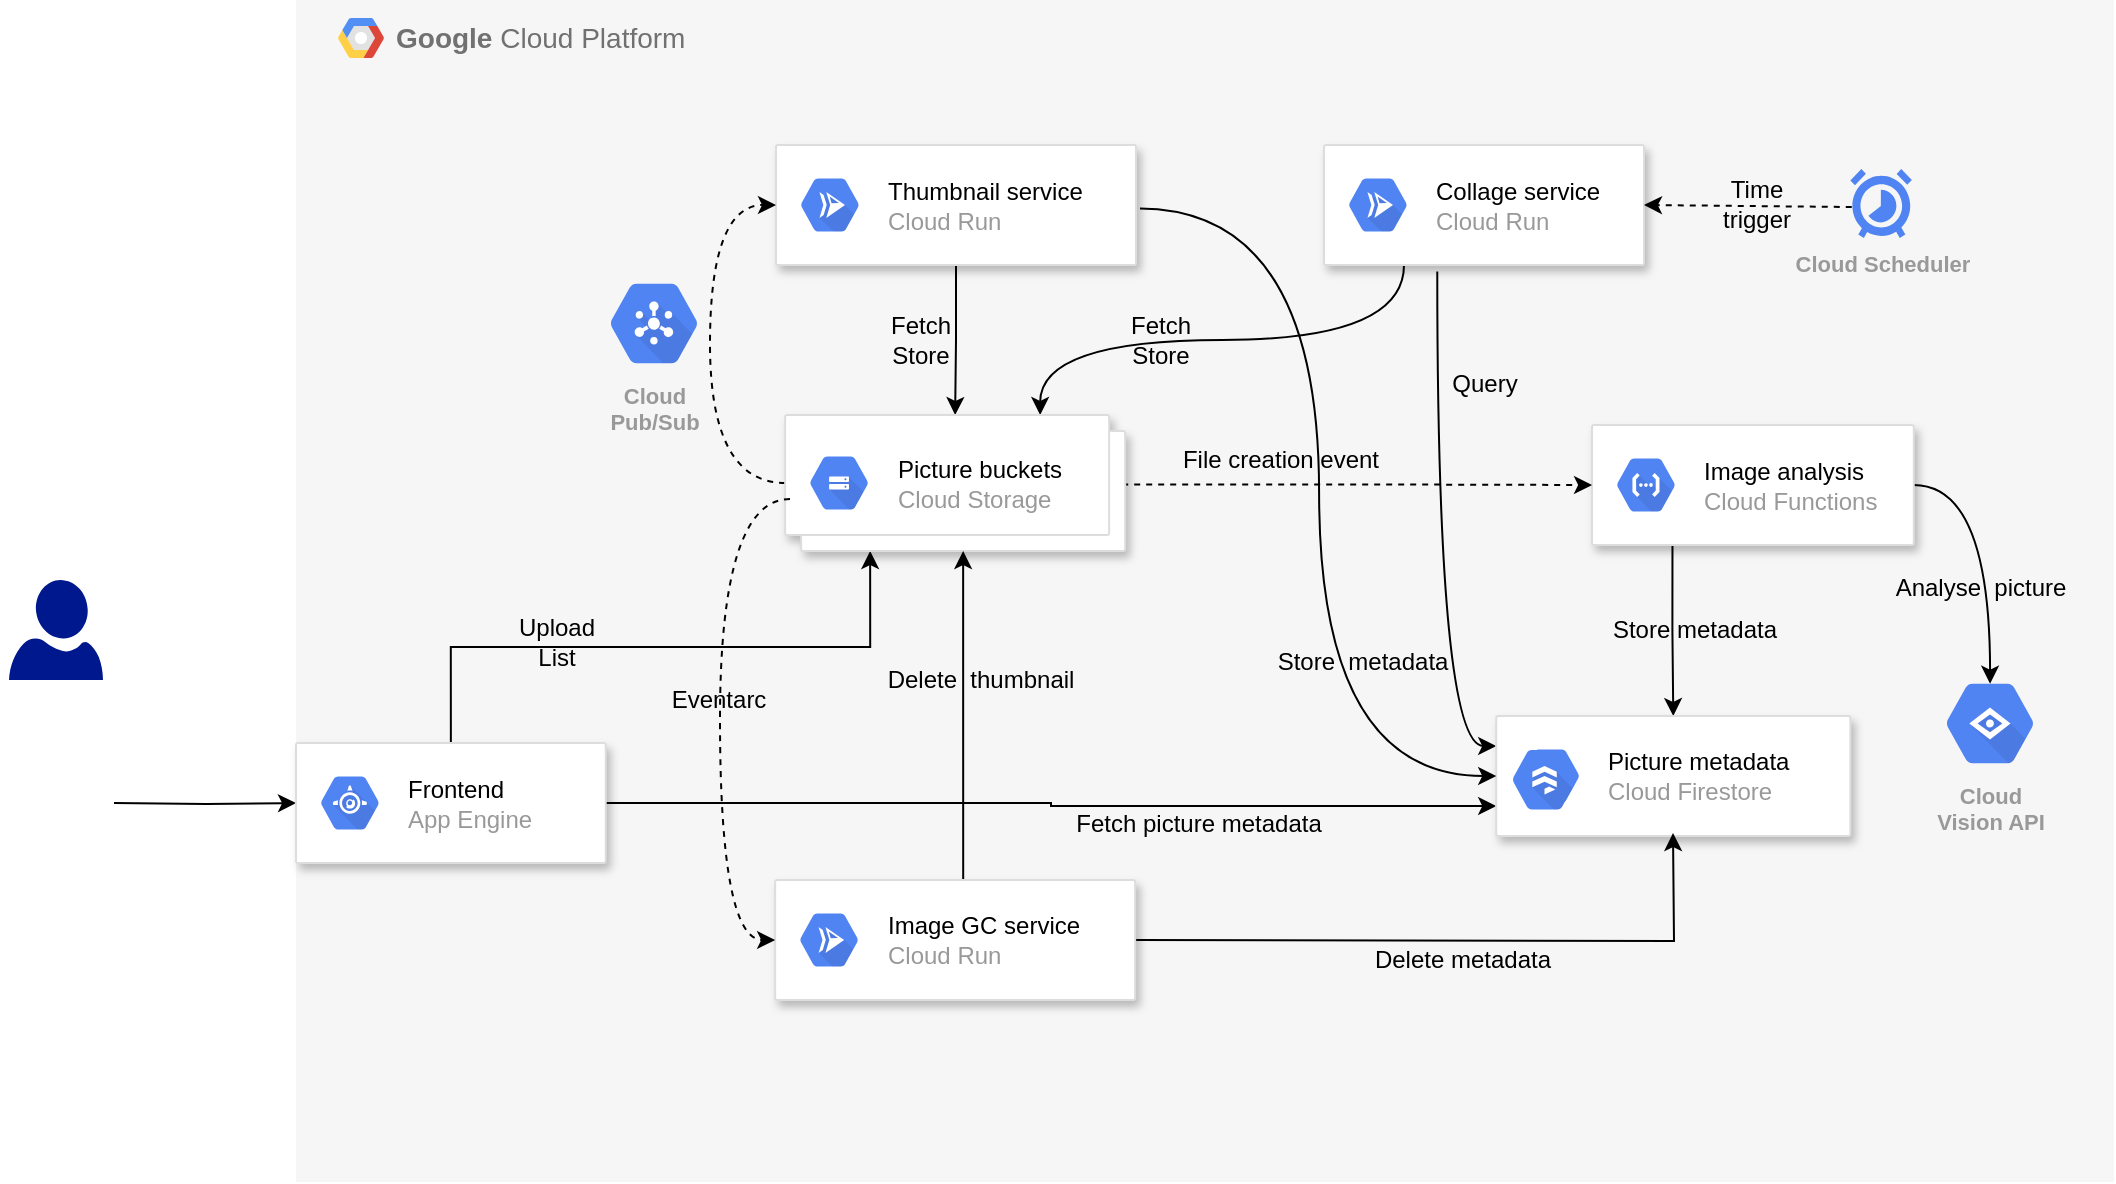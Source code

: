 <mxfile version="14.1.9" type="device" pages="2"><diagram id="f106602c-feb2-e66a-4537-3a34d633f6aa" name="events"><mxGraphModel dx="1236" dy="759" grid="1" gridSize="10" guides="1" tooltips="1" connect="1" arrows="1" fold="1" page="1" pageScale="1" pageWidth="1169" pageHeight="827" background="#ffffff" math="0" shadow="0"><root><mxCell id="0"/><mxCell id="1" parent="0"/><mxCell id="14" value="&lt;b&gt;Google &lt;/b&gt;Cloud Platform" style="fillColor=#F6F6F6;strokeColor=none;shadow=0;gradientColor=none;fontSize=14;align=left;spacing=10;fontColor=#717171;9E9E9E;verticalAlign=top;spacingTop=-4;fontStyle=0;spacingLeft=40;html=1;" parent="1" vertex="1"><mxGeometry x="218" y="120" width="909" height="591" as="geometry"/></mxCell><mxCell id="688" style="edgeStyle=orthogonalEdgeStyle;rounded=0;html=1;labelBackgroundColor=none;startFill=1;startSize=4;endArrow=blockThin;endFill=1;endSize=4;jettySize=auto;orthogonalLoop=1;strokeColor=#4284F3;strokeWidth=2;fontSize=12;fontColor=#000000;align=center;dashed=0;startArrow=blockThin;" parent="1" edge="1"><mxGeometry relative="1" as="geometry"><mxPoint x="425" y="329" as="sourcePoint"/></mxGeometry></mxCell><mxCell id="689" style="edgeStyle=orthogonalEdgeStyle;rounded=0;html=1;labelBackgroundColor=none;startFill=1;startSize=4;endArrow=blockThin;endFill=1;endSize=4;jettySize=auto;orthogonalLoop=1;strokeColor=#4284F3;strokeWidth=2;fontSize=12;fontColor=#000000;align=center;dashed=0;startArrow=blockThin;" parent="1" edge="1"><mxGeometry relative="1" as="geometry"><mxPoint x="425" y="420" as="sourcePoint"/></mxGeometry></mxCell><mxCell id="690" style="edgeStyle=orthogonalEdgeStyle;rounded=0;html=1;labelBackgroundColor=none;startFill=1;startSize=4;endArrow=blockThin;endFill=1;endSize=4;jettySize=auto;orthogonalLoop=1;strokeColor=#9E9E9E;strokeWidth=2;fontSize=12;fontColor=#000000;align=center;dashed=0;startArrow=blockThin;" parent="1" edge="1"><mxGeometry relative="1" as="geometry"><Array as="points"><mxPoint x="715" y="329"/><mxPoint x="715" y="329"/></Array><mxPoint x="739.5" y="329" as="targetPoint"/></mxGeometry></mxCell><mxCell id="687" style="edgeStyle=orthogonalEdgeStyle;rounded=0;html=1;labelBackgroundColor=none;startFill=1;startSize=4;endArrow=blockThin;endFill=1;endSize=4;jettySize=auto;orthogonalLoop=1;strokeColor=#4284F3;strokeWidth=2;fontSize=12;fontColor=#000000;align=center;dashed=0;" parent="1" edge="1"><mxGeometry relative="1" as="geometry"><mxPoint x="425" y="240" as="sourcePoint"/></mxGeometry></mxCell><mxCell id="Dg0SfWmz22ZjpXhg2D-C-709" style="edgeStyle=orthogonalEdgeStyle;rounded=0;orthogonalLoop=1;jettySize=auto;html=1;exitX=1;exitY=0.5;exitDx=0;exitDy=0;entryX=0;entryY=0.5;entryDx=0;entryDy=0;" parent="1" target="arby8tgKo32epF8ZV0J7-690" edge="1"><mxGeometry relative="1" as="geometry"><mxPoint x="127" y="521.5" as="sourcePoint"/></mxGeometry></mxCell><mxCell id="Dg0SfWmz22ZjpXhg2D-C-695" value="" style="shape=image;html=1;verticalAlign=top;verticalLabelPosition=bottom;labelBackgroundColor=#ffffff;imageAspect=0;aspect=fixed;image=https://cdn2.iconfinder.com/data/icons/font-awesome/1792/file-picture-o-128.png" parent="1" vertex="1"><mxGeometry x="70" y="480" width="58" height="58" as="geometry"/></mxCell><mxCell id="Dg0SfWmz22ZjpXhg2D-C-710" value="" style="aspect=fixed;pointerEvents=1;shadow=0;dashed=0;html=1;strokeColor=none;labelPosition=center;verticalLabelPosition=bottom;verticalAlign=top;align=center;fillColor=#00188D;shape=mxgraph.azure.user" parent="1" vertex="1"><mxGeometry x="74.5" y="410" width="47" height="50" as="geometry"/></mxCell><mxCell id="arby8tgKo32epF8ZV0J7-701" style="edgeStyle=orthogonalEdgeStyle;rounded=0;orthogonalLoop=1;jettySize=auto;html=1;startArrow=none;startFill=0;exitX=0.5;exitY=1;exitDx=0;exitDy=0;entryX=0.5;entryY=0;entryDx=0;entryDy=0;" parent="1" source="arby8tgKo32epF8ZV0J7-699" target="E0WcMXyF8rrJxKiN9VMl-693" edge="1"><mxGeometry relative="1" as="geometry"><Array as="points"/></mxGeometry></mxCell><mxCell id="A69gEPXfXc5rH4VS0fBS-738" value="&lt;font style=&quot;font-size: 12px&quot;&gt;Fetch&lt;br&gt;Store&lt;/font&gt;" style="edgeLabel;html=1;align=center;verticalAlign=middle;resizable=0;points=[];labelBackgroundColor=none;" parent="arby8tgKo32epF8ZV0J7-701" vertex="1" connectable="0"><mxGeometry x="-0.138" y="2" relative="1" as="geometry"><mxPoint x="-20" y="4.5" as="offset"/></mxGeometry></mxCell><mxCell id="arby8tgKo32epF8ZV0J7-699" value="" style="strokeColor=#dddddd;shadow=1;strokeWidth=1;rounded=1;absoluteArcSize=1;arcSize=2;labelBackgroundColor=none;" parent="1" vertex="1"><mxGeometry x="458" y="192.5" width="180" height="60" as="geometry"/></mxCell><mxCell id="arby8tgKo32epF8ZV0J7-700" value="&lt;font color=&quot;#000000&quot;&gt;Thumbnail service&lt;/font&gt;&lt;br&gt;Cloud Run" style="dashed=0;connectable=0;html=1;fillColor=#5184F3;strokeColor=none;shape=mxgraph.gcp2.hexIcon;prIcon=cloud_run;part=1;labelPosition=right;verticalLabelPosition=middle;align=left;verticalAlign=middle;spacingLeft=5;fontColor=#999999;fontSize=12;" parent="arby8tgKo32epF8ZV0J7-699" vertex="1"><mxGeometry y="0.5" width="44" height="39" relative="1" as="geometry"><mxPoint x="5" y="-19.5" as="offset"/></mxGeometry></mxCell><mxCell id="arby8tgKo32epF8ZV0J7-705" style="rounded=0;orthogonalLoop=1;jettySize=auto;html=1;exitX=0.25;exitY=1;exitDx=0;exitDy=0;entryX=0.75;entryY=0;entryDx=0;entryDy=0;startArrow=none;startFill=0;edgeStyle=orthogonalEdgeStyle;curved=1;" parent="1" source="arby8tgKo32epF8ZV0J7-703" target="E0WcMXyF8rrJxKiN9VMl-693" edge="1"><mxGeometry relative="1" as="geometry"/></mxCell><mxCell id="A69gEPXfXc5rH4VS0fBS-737" value="&lt;font style=&quot;font-size: 12px&quot;&gt;Fetch&lt;br&gt;Store&lt;/font&gt;" style="edgeLabel;html=1;align=center;verticalAlign=middle;resizable=0;points=[];labelBackgroundColor=none;" parent="arby8tgKo32epF8ZV0J7-705" vertex="1" connectable="0"><mxGeometry x="-0.391" y="-8" relative="1" as="geometry"><mxPoint x="-81.5" y="8" as="offset"/></mxGeometry></mxCell><mxCell id="1ZLBBM_tfc2wKqTK2FR4-696" style="edgeStyle=orthogonalEdgeStyle;rounded=0;orthogonalLoop=1;jettySize=auto;html=1;exitX=0.354;exitY=1.055;exitDx=0;exitDy=0;entryX=0;entryY=0.25;entryDx=0;entryDy=0;curved=1;exitPerimeter=0;" parent="1" source="arby8tgKo32epF8ZV0J7-703" target="1ZLBBM_tfc2wKqTK2FR4-694" edge="1"><mxGeometry relative="1" as="geometry"/></mxCell><mxCell id="A69gEPXfXc5rH4VS0fBS-736" value="&lt;font style=&quot;font-size: 12px&quot;&gt;Query&lt;/font&gt;" style="edgeLabel;html=1;align=center;verticalAlign=middle;resizable=0;points=[];labelBackgroundColor=none;" parent="1ZLBBM_tfc2wKqTK2FR4-696" vertex="1" connectable="0"><mxGeometry x="-0.348" y="1" relative="1" as="geometry"><mxPoint x="22.37" y="-30.8" as="offset"/></mxGeometry></mxCell><mxCell id="arby8tgKo32epF8ZV0J7-703" value="" style="strokeColor=#dddddd;shadow=1;strokeWidth=1;rounded=1;absoluteArcSize=1;arcSize=2;labelBackgroundColor=none;" parent="1" vertex="1"><mxGeometry x="732" y="192.5" width="160" height="60" as="geometry"/></mxCell><mxCell id="arby8tgKo32epF8ZV0J7-704" value="&lt;font color=&quot;#000000&quot;&gt;Collage service&lt;/font&gt;&lt;br&gt;Cloud Run" style="dashed=0;connectable=0;html=1;fillColor=#5184F3;strokeColor=none;shape=mxgraph.gcp2.hexIcon;prIcon=cloud_run;part=1;labelPosition=right;verticalLabelPosition=middle;align=left;verticalAlign=middle;spacingLeft=5;fontColor=#999999;fontSize=12;" parent="arby8tgKo32epF8ZV0J7-703" vertex="1"><mxGeometry y="0.5" width="44" height="39" relative="1" as="geometry"><mxPoint x="5" y="-19.5" as="offset"/></mxGeometry></mxCell><mxCell id="arby8tgKo32epF8ZV0J7-708" style="rounded=0;orthogonalLoop=1;jettySize=auto;html=1;entryX=1;entryY=0.5;entryDx=0;entryDy=0;startArrow=none;startFill=0;dashed=1;exitX=0.023;exitY=0.551;exitDx=0;exitDy=0;exitPerimeter=0;" parent="1" source="1ZLBBM_tfc2wKqTK2FR4-692" target="arby8tgKo32epF8ZV0J7-703" edge="1"><mxGeometry relative="1" as="geometry"><mxPoint x="1008" y="222.5" as="sourcePoint"/></mxGeometry></mxCell><mxCell id="arby8tgKo32epF8ZV0J7-710" value="Time&lt;br&gt;trigger" style="text;html=1;align=center;verticalAlign=middle;resizable=0;points=[];labelBackgroundColor=none;" parent="arby8tgKo32epF8ZV0J7-708" vertex="1" connectable="0"><mxGeometry x="-0.216" y="-1" relative="1" as="geometry"><mxPoint x="-8" as="offset"/></mxGeometry></mxCell><mxCell id="Dg0SfWmz22ZjpXhg2D-C-712" style="edgeStyle=orthogonalEdgeStyle;rounded=0;orthogonalLoop=1;jettySize=auto;html=1;exitX=1;exitY=0.5;exitDx=0;exitDy=0;entryX=0.5;entryY=0.16;entryDx=0;entryDy=0;entryPerimeter=0;curved=1;" parent="1" source="Dg0SfWmz22ZjpXhg2D-C-691" target="1ZLBBM_tfc2wKqTK2FR4-701" edge="1"><mxGeometry relative="1" as="geometry"><mxPoint x="1006.114" y="470.86" as="targetPoint"/></mxGeometry></mxCell><mxCell id="A69gEPXfXc5rH4VS0fBS-734" value="&lt;font style=&quot;font-size: 12px&quot;&gt;Analyse&amp;nbsp; picture&lt;/font&gt;" style="edgeLabel;html=1;align=center;verticalAlign=middle;resizable=0;points=[];labelBackgroundColor=none;" parent="Dg0SfWmz22ZjpXhg2D-C-712" vertex="1" connectable="0"><mxGeometry x="0.056" y="-10" relative="1" as="geometry"><mxPoint x="4.98" y="16.6" as="offset"/></mxGeometry></mxCell><mxCell id="Dg0SfWmz22ZjpXhg2D-C-713" style="edgeStyle=orthogonalEdgeStyle;rounded=0;orthogonalLoop=1;jettySize=auto;html=1;exitX=0.25;exitY=1;exitDx=0;exitDy=0;entryX=0.5;entryY=0;entryDx=0;entryDy=0;" parent="1" source="Dg0SfWmz22ZjpXhg2D-C-691" target="1ZLBBM_tfc2wKqTK2FR4-694" edge="1"><mxGeometry relative="1" as="geometry"><mxPoint x="802.371" y="470.86" as="targetPoint"/></mxGeometry></mxCell><mxCell id="A69gEPXfXc5rH4VS0fBS-735" value="&lt;font style=&quot;font-size: 12px&quot;&gt;Store metadata&lt;/font&gt;" style="edgeLabel;html=1;align=center;verticalAlign=middle;resizable=0;points=[];labelBackgroundColor=none;" parent="Dg0SfWmz22ZjpXhg2D-C-713" vertex="1" connectable="0"><mxGeometry x="-0.371" y="-4" relative="1" as="geometry"><mxPoint x="14.25" y="15.5" as="offset"/></mxGeometry></mxCell><mxCell id="Dg0SfWmz22ZjpXhg2D-C-691" value="" style="strokeColor=#dddddd;shadow=1;strokeWidth=1;rounded=1;absoluteArcSize=1;arcSize=2;" parent="1" vertex="1"><mxGeometry x="866.017" y="332.5" width="160.875" height="60" as="geometry"/></mxCell><mxCell id="Dg0SfWmz22ZjpXhg2D-C-692" value="&lt;font color=&quot;#000000&quot;&gt;Image analysis&lt;/font&gt;&lt;br&gt;Cloud Functions" style="dashed=0;connectable=0;html=1;fillColor=#5184F3;strokeColor=none;shape=mxgraph.gcp2.hexIcon;prIcon=cloud_functions;part=1;labelPosition=right;verticalLabelPosition=middle;align=left;verticalAlign=middle;spacingLeft=5;fontColor=#999999;fontSize=12;" parent="Dg0SfWmz22ZjpXhg2D-C-691" vertex="1"><mxGeometry y="0.5" width="44" height="39" relative="1" as="geometry"><mxPoint x="5" y="-19.5" as="offset"/></mxGeometry></mxCell><mxCell id="Dg0SfWmz22ZjpXhg2D-C-711" style="edgeStyle=orthogonalEdgeStyle;rounded=0;orthogonalLoop=1;jettySize=auto;html=1;entryX=0;entryY=0.5;entryDx=0;entryDy=0;dashed=1;exitX=0.956;exitY=0.511;exitDx=0;exitDy=0;exitPerimeter=0;" parent="1" source="E0WcMXyF8rrJxKiN9VMl-693" target="Dg0SfWmz22ZjpXhg2D-C-691" edge="1"><mxGeometry relative="1" as="geometry"/></mxCell><mxCell id="Dg0SfWmz22ZjpXhg2D-C-717" value="File creation event" style="text;html=1;align=center;verticalAlign=middle;resizable=0;points=[];labelBackgroundColor=none;" parent="Dg0SfWmz22ZjpXhg2D-C-711" vertex="1" connectable="0"><mxGeometry y="3" relative="1" as="geometry"><mxPoint x="-36.09" y="-9.29" as="offset"/></mxGeometry></mxCell><mxCell id="E0WcMXyF8rrJxKiN9VMl-692" style="edgeStyle=orthogonalEdgeStyle;rounded=0;orthogonalLoop=1;jettySize=auto;html=1;entryX=0;entryY=0.5;entryDx=0;entryDy=0;exitX=0;exitY=0.5;exitDx=0;exitDy=0;curved=1;dashed=1;" parent="1" edge="1"><mxGeometry relative="1" as="geometry"><Array as="points"><mxPoint x="425" y="361.5"/><mxPoint x="425" y="222.5"/></Array><mxPoint x="462.57" y="361.5" as="sourcePoint"/><mxPoint x="458" y="222.5" as="targetPoint"/></mxGeometry></mxCell><mxCell id="arby8tgKo32epF8ZV0J7-692" style="edgeStyle=orthogonalEdgeStyle;rounded=0;orthogonalLoop=1;jettySize=auto;html=1;exitX=0.5;exitY=0;exitDx=0;exitDy=0;entryX=0.25;entryY=1;entryDx=0;entryDy=0;" parent="1" source="arby8tgKo32epF8ZV0J7-690" target="E0WcMXyF8rrJxKiN9VMl-693" edge="1"><mxGeometry relative="1" as="geometry"/></mxCell><mxCell id="A69gEPXfXc5rH4VS0fBS-739" value="&lt;font style=&quot;font-size: 12px&quot;&gt;Upload&lt;br&gt;List&lt;/font&gt;" style="edgeLabel;html=1;align=center;verticalAlign=middle;resizable=0;points=[];labelBackgroundColor=none;" parent="arby8tgKo32epF8ZV0J7-692" vertex="1" connectable="0"><mxGeometry x="-0.093" y="3" relative="1" as="geometry"><mxPoint x="-38.4" as="offset"/></mxGeometry></mxCell><mxCell id="arby8tgKo32epF8ZV0J7-695" value="&lt;font style=&quot;font-size: 12px&quot;&gt;Fetch picture metadata&lt;/font&gt;" style="edgeStyle=orthogonalEdgeStyle;rounded=0;orthogonalLoop=1;jettySize=auto;html=1;exitX=1;exitY=0.5;exitDx=0;exitDy=0;entryX=0;entryY=0.75;entryDx=0;entryDy=0;labelBackgroundColor=none;" parent="1" source="arby8tgKo32epF8ZV0J7-690" target="1ZLBBM_tfc2wKqTK2FR4-694" edge="1"><mxGeometry x="0.335" y="-8" relative="1" as="geometry"><mxPoint x="777.244" y="490.75" as="targetPoint"/><mxPoint y="1" as="offset"/></mxGeometry></mxCell><mxCell id="arby8tgKo32epF8ZV0J7-690" value="" style="strokeColor=#dddddd;shadow=1;strokeWidth=1;rounded=1;absoluteArcSize=1;arcSize=2;" parent="1" vertex="1"><mxGeometry x="218" y="491.5" width="154.86" height="60" as="geometry"/></mxCell><mxCell id="arby8tgKo32epF8ZV0J7-691" value="&lt;font color=&quot;#000000&quot;&gt;Frontend&lt;/font&gt;&lt;br&gt;App Engine" style="dashed=0;connectable=0;html=1;fillColor=#5184F3;strokeColor=none;shape=mxgraph.gcp2.hexIcon;prIcon=app_engine;part=1;labelPosition=right;verticalLabelPosition=middle;align=left;verticalAlign=middle;spacingLeft=5;fontColor=#999999;fontSize=12;" parent="arby8tgKo32epF8ZV0J7-690" vertex="1"><mxGeometry y="0.5" width="44" height="39" relative="1" as="geometry"><mxPoint x="5" y="-19.5" as="offset"/></mxGeometry></mxCell><mxCell id="1ZLBBM_tfc2wKqTK2FR4-692" value="Cloud Scheduler" style="html=1;fillColor=#5184F3;strokeColor=none;verticalAlign=top;labelPosition=center;verticalLabelPosition=bottom;align=center;fontSize=11;fontStyle=1;fontColor=#999999;shape=mxgraph.gcp2.cloud_scheduler" parent="1" vertex="1"><mxGeometry x="995.175" y="204.5" width="30.75" height="34.5" as="geometry"/></mxCell><mxCell id="1ZLBBM_tfc2wKqTK2FR4-694" value="" style="strokeColor=#dddddd;shadow=1;strokeWidth=1;rounded=1;absoluteArcSize=1;arcSize=2;" parent="1" vertex="1"><mxGeometry x="818.11" y="478" width="177.07" height="60" as="geometry"/></mxCell><mxCell id="1ZLBBM_tfc2wKqTK2FR4-695" value="&lt;font color=&quot;#000000&quot;&gt;Picture metadata&lt;/font&gt;&lt;br&gt;Cloud&amp;nbsp;Firestore" style="dashed=0;connectable=0;html=1;fillColor=#5184F3;strokeColor=none;shape=mxgraph.gcp2.hexIcon;prIcon=cloud_datastore;part=1;labelPosition=right;verticalLabelPosition=middle;align=left;verticalAlign=middle;spacingLeft=5;fontColor=#999999;fontSize=12;" parent="1ZLBBM_tfc2wKqTK2FR4-694" vertex="1"><mxGeometry y="0.5" width="44" height="39" relative="1" as="geometry"><mxPoint x="5" y="-19.5" as="offset"/></mxGeometry></mxCell><mxCell id="1ZLBBM_tfc2wKqTK2FR4-693" value="" style="html=1;fillColor=#5184F3;strokeColor=none;verticalAlign=top;labelPosition=center;verticalLabelPosition=bottom;align=center;spacingTop=-6;fontSize=11;fontStyle=1;fontColor=#999999;shape=mxgraph.gcp2.hexIcon;prIcon=cloud_firestore" parent="1ZLBBM_tfc2wKqTK2FR4-694" vertex="1"><mxGeometry y="10" width="48.457" height="43.75" as="geometry"/></mxCell><mxCell id="1ZLBBM_tfc2wKqTK2FR4-701" value="Cloud&#10;Vision API" style="html=1;fillColor=#5184F3;strokeColor=none;verticalAlign=top;labelPosition=center;verticalLabelPosition=bottom;align=center;spacingTop=-6;fontSize=11;fontStyle=1;fontColor=#999999;shape=mxgraph.gcp2.hexIcon;prIcon=cloud_vision_api;labelBackgroundColor=none;" parent="1" vertex="1"><mxGeometry x="1031.995" y="452.5" width="66.101" height="58.5" as="geometry"/></mxCell><mxCell id="E0WcMXyF8rrJxKiN9VMl-690" value="Cloud&#10;Pub/Sub" style="html=1;fillColor=#5184F3;strokeColor=none;verticalAlign=top;labelPosition=center;verticalLabelPosition=bottom;align=center;spacingTop=-6;fontSize=11;fontStyle=1;fontColor=#999999;shape=mxgraph.gcp2.hexIcon;prIcon=cloud_pubsub;dashed=1;" parent="1" vertex="1"><mxGeometry x="363.996" y="252.5" width="66.101" height="58.5" as="geometry"/></mxCell><mxCell id="E0WcMXyF8rrJxKiN9VMl-693" value="" style="shape=mxgraph.gcp2.doubleRect;strokeColor=#dddddd;shadow=1;strokeWidth=1;" parent="1" vertex="1"><mxGeometry x="462.57" y="327.5" width="170" height="68" as="geometry"/></mxCell><mxCell id="E0WcMXyF8rrJxKiN9VMl-694" value="&lt;font color=&quot;#000000&quot;&gt;Picture buckets&lt;/font&gt;&lt;br&gt;Cloud Storage" style="dashed=0;connectable=0;html=1;fillColor=#5184F3;strokeColor=none;shape=mxgraph.gcp2.hexIcon;prIcon=cloud_storage;part=1;labelPosition=right;verticalLabelPosition=middle;align=left;verticalAlign=middle;spacingLeft=5;fontColor=#999999;fontSize=12;" parent="E0WcMXyF8rrJxKiN9VMl-693" vertex="1"><mxGeometry y="0.5" width="44" height="39" relative="1" as="geometry"><mxPoint x="5" y="-19.5" as="offset"/></mxGeometry></mxCell><mxCell id="E0WcMXyF8rrJxKiN9VMl-697" value="" style="shape=mxgraph.gcp2.google_cloud_platform;fillColor=#F6F6F6;strokeColor=none;shadow=0;gradientColor=none;" parent="1" vertex="1"><mxGeometry x="239" y="129" width="23" height="20" as="geometry"><mxPoint x="20" y="10" as="offset"/></mxGeometry></mxCell><mxCell id="A69gEPXfXc5rH4VS0fBS-719" value="&lt;font style=&quot;font-size: 12px&quot;&gt;Delete metadata&lt;/font&gt;" style="edgeStyle=orthogonalEdgeStyle;rounded=0;orthogonalLoop=1;jettySize=auto;html=1;exitX=1;exitY=0.5;exitDx=0;exitDy=0;labelBackgroundColor=none;" parent="1" edge="1"><mxGeometry x="0.007" y="-10" relative="1" as="geometry"><mxPoint x="637.57" y="590" as="sourcePoint"/><mxPoint x="906.5" y="536.5" as="targetPoint"/><mxPoint as="offset"/></mxGeometry></mxCell><mxCell id="A69gEPXfXc5rH4VS0fBS-732" value="&lt;font style=&quot;font-size: 12px&quot;&gt;Delete&amp;nbsp; thumbnail&lt;/font&gt;" style="edgeStyle=orthogonalEdgeStyle;rounded=0;orthogonalLoop=1;jettySize=auto;html=1;exitX=0.25;exitY=0;exitDx=0;exitDy=0;entryX=0.5;entryY=1;entryDx=0;entryDy=0;labelBackgroundColor=none;" parent="1" edge="1"><mxGeometry x="0.384" y="-8" relative="1" as="geometry"><mxPoint x="506.57" y="560" as="sourcePoint"/><mxPoint x="551.57" y="395.5" as="targetPoint"/><Array as="points"><mxPoint x="552" y="560"/></Array><mxPoint as="offset"/></mxGeometry></mxCell><mxCell id="A69gEPXfXc5rH4VS0fBS-690" value="" style="strokeColor=#dddddd;shadow=1;strokeWidth=1;rounded=1;absoluteArcSize=1;arcSize=2;labelBackgroundColor=none;" parent="1" vertex="1"><mxGeometry x="457.57" y="560" width="180" height="60" as="geometry"/></mxCell><mxCell id="A69gEPXfXc5rH4VS0fBS-691" value="&lt;font color=&quot;#000000&quot;&gt;Image GC service&lt;/font&gt;&lt;br&gt;Cloud Run" style="dashed=0;connectable=0;html=1;fillColor=#5184F3;strokeColor=none;shape=mxgraph.gcp2.hexIcon;prIcon=cloud_run;part=1;labelPosition=right;verticalLabelPosition=middle;align=left;verticalAlign=middle;spacingLeft=5;fontColor=#999999;fontSize=12;" parent="A69gEPXfXc5rH4VS0fBS-690" vertex="1"><mxGeometry y="0.5" width="44" height="39" relative="1" as="geometry"><mxPoint x="5" y="-19.5" as="offset"/></mxGeometry></mxCell><mxCell id="A69gEPXfXc5rH4VS0fBS-740" style="edgeStyle=orthogonalEdgeStyle;rounded=0;orthogonalLoop=1;jettySize=auto;html=1;entryX=0;entryY=0.5;entryDx=0;entryDy=0;curved=1;dashed=1;exitX=0;exitY=0.5;exitDx=0;exitDy=0;" parent="1" target="A69gEPXfXc5rH4VS0fBS-690" edge="1"><mxGeometry relative="1" as="geometry"><Array as="points"><mxPoint x="430" y="370"/><mxPoint x="430" y="590"/></Array><mxPoint x="465" y="369.5" as="sourcePoint"/><mxPoint x="450" y="580" as="targetPoint"/></mxGeometry></mxCell><mxCell id="A69gEPXfXc5rH4VS0fBS-743" value="&lt;font style=&quot;font-size: 12px&quot;&gt;Eventarc&lt;/font&gt;" style="edgeLabel;html=1;align=center;verticalAlign=middle;resizable=0;points=[];labelBackgroundColor=none;" parent="A69gEPXfXc5rH4VS0fBS-740" vertex="1" connectable="0"><mxGeometry x="-0.043" y="-1" relative="1" as="geometry"><mxPoint as="offset"/></mxGeometry></mxCell><mxCell id="A69gEPXfXc5rH4VS0fBS-744" style="edgeStyle=orthogonalEdgeStyle;rounded=0;orthogonalLoop=1;jettySize=auto;html=1;exitX=0.354;exitY=1.055;exitDx=0;exitDy=0;entryX=0;entryY=0.5;entryDx=0;entryDy=0;curved=1;exitPerimeter=0;" parent="1" target="1ZLBBM_tfc2wKqTK2FR4-694" edge="1"><mxGeometry relative="1" as="geometry"><mxPoint x="640.0" y="224.3" as="sourcePoint"/><mxPoint x="668.29" y="460" as="targetPoint"/></mxGeometry></mxCell><mxCell id="A69gEPXfXc5rH4VS0fBS-745" value="&lt;font style=&quot;font-size: 12px&quot;&gt;Store&amp;nbsp; metadata&lt;br&gt;&lt;/font&gt;" style="edgeLabel;html=1;align=center;verticalAlign=middle;resizable=0;points=[];labelBackgroundColor=none;" parent="A69gEPXfXc5rH4VS0fBS-744" vertex="1" connectable="0"><mxGeometry x="-0.348" y="1" relative="1" as="geometry"><mxPoint x="20" y="164.7" as="offset"/></mxGeometry></mxCell></root></mxGraphModel></diagram><diagram name="workflows" id="UWhO599sdmwKsdT6tfro"><mxGraphModel dx="1172" dy="824" grid="1" gridSize="10" guides="1" tooltips="1" connect="1" arrows="1" fold="1" page="1" pageScale="1" pageWidth="1169" pageHeight="827" background="#ffffff" math="0" shadow="0"><root><mxCell id="tMWNW8w86x6aNaAS5eqx-0"/><mxCell id="tMWNW8w86x6aNaAS5eqx-1" parent="tMWNW8w86x6aNaAS5eqx-0"/><mxCell id="tMWNW8w86x6aNaAS5eqx-2" value="&lt;b&gt;Google &lt;/b&gt;Cloud Platform" style="fillColor=#F6F6F6;strokeColor=none;shadow=0;gradientColor=none;fontSize=14;align=left;spacing=10;fontColor=#717171;9E9E9E;verticalAlign=top;spacingTop=-4;fontStyle=0;spacingLeft=40;html=1;" vertex="1" parent="tMWNW8w86x6aNaAS5eqx-1"><mxGeometry x="122.43" y="79.5" width="1047.57" height="510" as="geometry"/></mxCell><mxCell id="tMWNW8w86x6aNaAS5eqx-3" value="" style="shape=mxgraph.gcp2.google_cloud_platform;fillColor=#F6F6F6;strokeColor=none;shadow=0;gradientColor=none;" vertex="1" parent="tMWNW8w86x6aNaAS5eqx-2"><mxGeometry width="23" height="20" relative="1" as="geometry"><mxPoint x="20" y="10" as="offset"/></mxGeometry></mxCell><mxCell id="tMWNW8w86x6aNaAS5eqx-4" style="edgeStyle=orthogonalEdgeStyle;rounded=0;html=1;labelBackgroundColor=none;startFill=1;startSize=4;endArrow=blockThin;endFill=1;endSize=4;jettySize=auto;orthogonalLoop=1;strokeColor=#4284F3;strokeWidth=2;fontSize=12;fontColor=#000000;align=center;dashed=0;startArrow=blockThin;" edge="1" parent="tMWNW8w86x6aNaAS5eqx-1"><mxGeometry relative="1" as="geometry"><mxPoint x="425" y="329" as="sourcePoint"/></mxGeometry></mxCell><mxCell id="tMWNW8w86x6aNaAS5eqx-5" style="edgeStyle=orthogonalEdgeStyle;rounded=0;html=1;labelBackgroundColor=none;startFill=1;startSize=4;endArrow=blockThin;endFill=1;endSize=4;jettySize=auto;orthogonalLoop=1;strokeColor=#4284F3;strokeWidth=2;fontSize=12;fontColor=#000000;align=center;dashed=0;startArrow=blockThin;" edge="1" parent="tMWNW8w86x6aNaAS5eqx-1"><mxGeometry relative="1" as="geometry"><mxPoint x="425" y="420" as="sourcePoint"/></mxGeometry></mxCell><mxCell id="tMWNW8w86x6aNaAS5eqx-6" style="edgeStyle=orthogonalEdgeStyle;rounded=0;html=1;labelBackgroundColor=none;startFill=1;startSize=4;endArrow=blockThin;endFill=1;endSize=4;jettySize=auto;orthogonalLoop=1;strokeColor=#9E9E9E;strokeWidth=2;fontSize=12;fontColor=#000000;align=center;dashed=0;startArrow=blockThin;" edge="1" parent="tMWNW8w86x6aNaAS5eqx-1"><mxGeometry relative="1" as="geometry"><Array as="points"><mxPoint x="715" y="329"/><mxPoint x="715" y="329"/></Array><mxPoint x="739.5" y="329" as="targetPoint"/></mxGeometry></mxCell><mxCell id="tMWNW8w86x6aNaAS5eqx-7" style="edgeStyle=orthogonalEdgeStyle;rounded=0;html=1;labelBackgroundColor=none;startFill=1;startSize=4;endArrow=blockThin;endFill=1;endSize=4;jettySize=auto;orthogonalLoop=1;strokeColor=#4284F3;strokeWidth=2;fontSize=12;fontColor=#000000;align=center;dashed=0;" edge="1" parent="tMWNW8w86x6aNaAS5eqx-1"><mxGeometry relative="1" as="geometry"><mxPoint x="425" y="240" as="sourcePoint"/></mxGeometry></mxCell><mxCell id="tMWNW8w86x6aNaAS5eqx-8" value="" style="edgeStyle=orthogonalEdgeStyle;rounded=0;orthogonalLoop=1;jettySize=auto;html=1;" edge="1" parent="tMWNW8w86x6aNaAS5eqx-1" source="tMWNW8w86x6aNaAS5eqx-9" target="tMWNW8w86x6aNaAS5eqx-27"><mxGeometry relative="1" as="geometry"/></mxCell><mxCell id="tMWNW8w86x6aNaAS5eqx-9" value="" style="shape=image;html=1;verticalAlign=top;verticalLabelPosition=bottom;labelBackgroundColor=#ffffff;imageAspect=0;aspect=fixed;image=https://cdn2.iconfinder.com/data/icons/font-awesome/1792/file-picture-o-128.png" vertex="1" parent="tMWNW8w86x6aNaAS5eqx-1"><mxGeometry x="30" y="180" width="58" height="58" as="geometry"/></mxCell><mxCell id="tMWNW8w86x6aNaAS5eqx-10" value="" style="aspect=fixed;pointerEvents=1;shadow=0;dashed=0;html=1;strokeColor=none;labelPosition=center;verticalLabelPosition=bottom;verticalAlign=top;align=center;fillColor=#00188D;shape=mxgraph.azure.user" vertex="1" parent="tMWNW8w86x6aNaAS5eqx-1"><mxGeometry x="35.5" y="120" width="47" height="50" as="geometry"/></mxCell><mxCell id="tMWNW8w86x6aNaAS5eqx-11" style="edgeStyle=orthogonalEdgeStyle;rounded=0;orthogonalLoop=1;jettySize=auto;html=1;exitX=0.5;exitY=0;exitDx=0;exitDy=0;entryX=0.5;entryY=1;entryDx=0;entryDy=0;" edge="1" parent="tMWNW8w86x6aNaAS5eqx-1" source="tMWNW8w86x6aNaAS5eqx-15" target="tMWNW8w86x6aNaAS5eqx-67"><mxGeometry relative="1" as="geometry"><mxPoint x="960" y="230" as="targetPoint"/><Array as="points"><mxPoint x="940" y="340"/><mxPoint x="940" y="280"/><mxPoint x="955" y="280"/></Array></mxGeometry></mxCell><mxCell id="tMWNW8w86x6aNaAS5eqx-12" value="Store metadata" style="edgeLabel;html=1;align=center;verticalAlign=middle;resizable=0;points=[];" vertex="1" connectable="0" parent="tMWNW8w86x6aNaAS5eqx-11"><mxGeometry x="-0.52" y="1" relative="1" as="geometry"><mxPoint as="offset"/></mxGeometry></mxCell><mxCell id="tMWNW8w86x6aNaAS5eqx-13" style="edgeStyle=orthogonalEdgeStyle;rounded=0;orthogonalLoop=1;jettySize=auto;html=1;exitX=0;exitY=0.5;exitDx=0;exitDy=0;entryX=1;entryY=0.5;entryDx=0;entryDy=0;" edge="1" parent="tMWNW8w86x6aNaAS5eqx-1" source="tMWNW8w86x6aNaAS5eqx-15" target="tMWNW8w86x6aNaAS5eqx-29"><mxGeometry relative="1" as="geometry"><Array as="points"><mxPoint x="750" y="370"/><mxPoint x="750" y="190"/></Array></mxGeometry></mxCell><mxCell id="tMWNW8w86x6aNaAS5eqx-14" value="Fetch&lt;br&gt;Store" style="edgeLabel;html=1;align=center;verticalAlign=middle;resizable=0;points=[];" vertex="1" connectable="0" parent="tMWNW8w86x6aNaAS5eqx-13"><mxGeometry x="-0.817" y="-1" relative="1" as="geometry"><mxPoint as="offset"/></mxGeometry></mxCell><mxCell id="tMWNW8w86x6aNaAS5eqx-15" value="" style="strokeColor=#dddddd;shadow=1;strokeWidth=1;rounded=1;absoluteArcSize=1;arcSize=2;labelBackgroundColor=none;" vertex="1" parent="tMWNW8w86x6aNaAS5eqx-1"><mxGeometry x="880" y="340" width="140" height="60" as="geometry"/></mxCell><mxCell id="tMWNW8w86x6aNaAS5eqx-16" value="&lt;font color=&quot;#000000&quot;&gt;Thumbnail&lt;/font&gt;&lt;br&gt;Cloud Run" style="dashed=0;connectable=0;html=1;fillColor=#5184F3;strokeColor=none;shape=mxgraph.gcp2.hexIcon;prIcon=cloud_run;part=1;labelPosition=right;verticalLabelPosition=middle;align=left;verticalAlign=middle;spacingLeft=5;fontColor=#999999;fontSize=12;" vertex="1" parent="tMWNW8w86x6aNaAS5eqx-15"><mxGeometry y="0.5" width="44" height="39" relative="1" as="geometry"><mxPoint x="5" y="-19.5" as="offset"/></mxGeometry></mxCell><mxCell id="tMWNW8w86x6aNaAS5eqx-17" style="edgeStyle=orthogonalEdgeStyle;rounded=0;orthogonalLoop=1;jettySize=auto;html=1;entryX=0.75;entryY=1;entryDx=0;entryDy=0;" edge="1" parent="tMWNW8w86x6aNaAS5eqx-1" source="tMWNW8w86x6aNaAS5eqx-21" target="tMWNW8w86x6aNaAS5eqx-67"><mxGeometry relative="1" as="geometry"><mxPoint x="1095" y="140" as="targetPoint"/></mxGeometry></mxCell><mxCell id="tMWNW8w86x6aNaAS5eqx-18" value="Query metadata" style="edgeLabel;html=1;align=center;verticalAlign=middle;resizable=0;points=[];" vertex="1" connectable="0" parent="tMWNW8w86x6aNaAS5eqx-17"><mxGeometry x="0.202" relative="1" as="geometry"><mxPoint x="74" y="30" as="offset"/></mxGeometry></mxCell><mxCell id="tMWNW8w86x6aNaAS5eqx-19" style="rounded=0;orthogonalLoop=1;jettySize=auto;html=1;exitX=0.5;exitY=0;exitDx=0;exitDy=0;entryX=1;entryY=0.75;entryDx=0;entryDy=0;edgeStyle=entityRelationEdgeStyle;" edge="1" parent="tMWNW8w86x6aNaAS5eqx-1" source="tMWNW8w86x6aNaAS5eqx-21" target="tMWNW8w86x6aNaAS5eqx-29"><mxGeometry relative="1" as="geometry"/></mxCell><mxCell id="tMWNW8w86x6aNaAS5eqx-20" value="Fetch&lt;br&gt;Store" style="edgeLabel;html=1;align=center;verticalAlign=middle;resizable=0;points=[];" vertex="1" connectable="0" parent="tMWNW8w86x6aNaAS5eqx-19"><mxGeometry x="-0.636" relative="1" as="geometry"><mxPoint x="10.97" y="-2.16" as="offset"/></mxGeometry></mxCell><mxCell id="tMWNW8w86x6aNaAS5eqx-21" value="" style="strokeColor=#dddddd;shadow=1;strokeWidth=1;rounded=1;absoluteArcSize=1;arcSize=2;labelBackgroundColor=none;" vertex="1" parent="tMWNW8w86x6aNaAS5eqx-1"><mxGeometry x="1025" y="340" width="140" height="60" as="geometry"/></mxCell><mxCell id="tMWNW8w86x6aNaAS5eqx-22" value="&lt;font color=&quot;#000000&quot;&gt;Collage&lt;/font&gt;&lt;br&gt;Cloud Run" style="dashed=0;connectable=0;html=1;fillColor=#5184F3;strokeColor=none;shape=mxgraph.gcp2.hexIcon;prIcon=cloud_run;part=1;labelPosition=right;verticalLabelPosition=middle;align=left;verticalAlign=middle;spacingLeft=5;fontColor=#999999;fontSize=12;" vertex="1" parent="tMWNW8w86x6aNaAS5eqx-21"><mxGeometry y="0.5" width="44" height="39" relative="1" as="geometry"><mxPoint x="5" y="-19.5" as="offset"/></mxGeometry></mxCell><mxCell id="tMWNW8w86x6aNaAS5eqx-23" style="rounded=0;orthogonalLoop=1;jettySize=auto;html=1;dashed=1;exitX=0;exitY=0.75;exitDx=0;exitDy=0;entryX=0.5;entryY=0;entryDx=0;entryDy=0;edgeStyle=orthogonalEdgeStyle;" edge="1" parent="tMWNW8w86x6aNaAS5eqx-1" source="tMWNW8w86x6aNaAS5eqx-29" target="tMWNW8w86x6aNaAS5eqx-37"><mxGeometry relative="1" as="geometry"><mxPoint x="201" y="350" as="targetPoint"/><Array as="points"><mxPoint x="470" y="207"/><mxPoint x="470" y="240"/><mxPoint x="197" y="240"/></Array></mxGeometry></mxCell><mxCell id="tMWNW8w86x6aNaAS5eqx-24" value="&lt;font style=&quot;font-size: 11px&quot;&gt;File creation/deletion&lt;/font&gt;" style="text;html=1;align=center;verticalAlign=middle;resizable=0;points=[];labelBackgroundColor=none;" vertex="1" connectable="0" parent="tMWNW8w86x6aNaAS5eqx-23"><mxGeometry y="3" relative="1" as="geometry"><mxPoint x="36.95" y="-13" as="offset"/></mxGeometry></mxCell><mxCell id="tMWNW8w86x6aNaAS5eqx-25" value="Upload/List" style="rounded=0;orthogonalLoop=1;jettySize=auto;html=1;exitX=1;exitY=0.5;exitDx=0;exitDy=0;entryX=0;entryY=0.5;entryDx=0;entryDy=0;" edge="1" parent="tMWNW8w86x6aNaAS5eqx-1" source="tMWNW8w86x6aNaAS5eqx-27" target="tMWNW8w86x6aNaAS5eqx-29"><mxGeometry x="-0.175" y="1" relative="1" as="geometry"><mxPoint x="197" y="260" as="targetPoint"/><mxPoint as="offset"/></mxGeometry></mxCell><mxCell id="tMWNW8w86x6aNaAS5eqx-26" value="Fetch picture metadata" style="edgeStyle=orthogonalEdgeStyle;rounded=0;orthogonalLoop=1;jettySize=auto;html=1;exitX=0.5;exitY=0;exitDx=0;exitDy=0;entryX=0.5;entryY=0;entryDx=0;entryDy=0;" edge="1" parent="tMWNW8w86x6aNaAS5eqx-1" source="tMWNW8w86x6aNaAS5eqx-27" target="tMWNW8w86x6aNaAS5eqx-67"><mxGeometry x="-0.242" relative="1" as="geometry"><mxPoint as="offset"/><mxPoint x="950" y="130" as="targetPoint"/><Array as="points"><mxPoint x="197" y="140"/><mxPoint x="955" y="140"/></Array></mxGeometry></mxCell><mxCell id="tMWNW8w86x6aNaAS5eqx-27" value="" style="strokeColor=#dddddd;shadow=1;strokeWidth=1;rounded=1;absoluteArcSize=1;arcSize=2;" vertex="1" parent="tMWNW8w86x6aNaAS5eqx-1"><mxGeometry x="122.43" y="160" width="150" height="60" as="geometry"/></mxCell><mxCell id="tMWNW8w86x6aNaAS5eqx-28" value="&lt;font color=&quot;#000000&quot;&gt;Frontend&lt;/font&gt;&lt;br&gt;App Engine" style="dashed=0;connectable=0;html=1;fillColor=#5184F3;strokeColor=none;shape=mxgraph.gcp2.hexIcon;prIcon=app_engine;part=1;labelPosition=right;verticalLabelPosition=middle;align=left;verticalAlign=middle;spacingLeft=5;fontColor=#999999;fontSize=12;" vertex="1" parent="tMWNW8w86x6aNaAS5eqx-27"><mxGeometry y="0.5" width="44" height="39" relative="1" as="geometry"><mxPoint x="5" y="-19.5" as="offset"/></mxGeometry></mxCell><mxCell id="tMWNW8w86x6aNaAS5eqx-29" value="" style="shape=mxgraph.gcp2.doubleRect;strokeColor=#dddddd;shadow=1;strokeWidth=1;" vertex="1" parent="tMWNW8w86x6aNaAS5eqx-1"><mxGeometry x="495.05" y="156" width="160" height="68" as="geometry"/></mxCell><mxCell id="tMWNW8w86x6aNaAS5eqx-30" value="&lt;font color=&quot;#000000&quot;&gt;Picture buckets&lt;/font&gt;&lt;br&gt;Cloud Storage" style="dashed=0;connectable=0;html=1;fillColor=#5184F3;strokeColor=none;shape=mxgraph.gcp2.hexIcon;prIcon=cloud_storage;part=1;labelPosition=right;verticalLabelPosition=middle;align=left;verticalAlign=middle;spacingLeft=5;fontColor=#999999;fontSize=12;" vertex="1" parent="tMWNW8w86x6aNaAS5eqx-29"><mxGeometry y="0.5" width="44" height="39" relative="1" as="geometry"><mxPoint x="5" y="-19.5" as="offset"/></mxGeometry></mxCell><mxCell id="tMWNW8w86x6aNaAS5eqx-31" value="&lt;font style=&quot;font-size: 11px&quot;&gt;Delete &lt;br&gt;metadata&lt;/font&gt;" style="rounded=0;orthogonalLoop=1;jettySize=auto;html=1;exitX=1;exitY=0.5;exitDx=0;exitDy=0;edgeStyle=orthogonalEdgeStyle;entryX=0;entryY=0.75;entryDx=0;entryDy=0;" edge="1" parent="tMWNW8w86x6aNaAS5eqx-1" target="tMWNW8w86x6aNaAS5eqx-67" source="2a4vgkCVHeDAVaNQxrtz-4"><mxGeometry x="-0.611" relative="1" as="geometry"><mxPoint x="646.05" y="300" as="sourcePoint"/><mxPoint x="731" y="300" as="targetPoint"/><mxPoint as="offset"/><Array as="points"><mxPoint x="780" y="301"/><mxPoint x="780" y="205"/></Array></mxGeometry></mxCell><mxCell id="tMWNW8w86x6aNaAS5eqx-32" style="edgeStyle=orthogonalEdgeStyle;rounded=0;orthogonalLoop=1;jettySize=auto;html=1;exitX=0.5;exitY=0;exitDx=0;exitDy=0;entryX=0.5;entryY=1;entryDx=0;entryDy=0;" edge="1" parent="tMWNW8w86x6aNaAS5eqx-1" source="2a4vgkCVHeDAVaNQxrtz-0" target="tMWNW8w86x6aNaAS5eqx-29"><mxGeometry relative="1" as="geometry"><mxPoint x="575.05" y="270" as="sourcePoint"/></mxGeometry></mxCell><mxCell id="tMWNW8w86x6aNaAS5eqx-33" value="Delete thumbnail" style="edgeLabel;html=1;align=center;verticalAlign=middle;resizable=0;points=[];" vertex="1" connectable="0" parent="tMWNW8w86x6aNaAS5eqx-32"><mxGeometry x="0.067" y="1" relative="1" as="geometry"><mxPoint as="offset"/></mxGeometry></mxCell><mxCell id="tMWNW8w86x6aNaAS5eqx-36" value="" style="edgeStyle=none;rounded=0;orthogonalLoop=1;jettySize=auto;html=1;" edge="1" parent="tMWNW8w86x6aNaAS5eqx-1" source="tMWNW8w86x6aNaAS5eqx-37" target="tMWNW8w86x6aNaAS5eqx-41"><mxGeometry relative="1" as="geometry"/></mxCell><mxCell id="tMWNW8w86x6aNaAS5eqx-37" value="" style="shape=mxgraph.gcp2.doubleRect;strokeColor=#dddddd;shadow=1;strokeWidth=1;" vertex="1" parent="tMWNW8w86x6aNaAS5eqx-1"><mxGeometry x="118.43" y="340" width="158" height="68" as="geometry"/></mxCell><mxCell id="tMWNW8w86x6aNaAS5eqx-38" value="&lt;font color=&quot;#000000&quot;&gt;Trigger Workflow&lt;/font&gt;&lt;br&gt;Cloud Functions" style="dashed=0;connectable=0;html=1;fillColor=#5184F3;strokeColor=none;shape=mxgraph.gcp2.hexIcon;prIcon=cloud_functions;part=1;labelPosition=right;verticalLabelPosition=middle;align=left;verticalAlign=middle;spacingLeft=5;fontColor=#999999;fontSize=12;" vertex="1" parent="tMWNW8w86x6aNaAS5eqx-37"><mxGeometry y="0.5" width="44" height="39" relative="1" as="geometry"><mxPoint x="5" y="-19.5" as="offset"/></mxGeometry></mxCell><mxCell id="tMWNW8w86x6aNaAS5eqx-39" style="edgeStyle=none;rounded=0;orthogonalLoop=1;jettySize=auto;html=1;entryX=0.5;entryY=0;entryDx=0;entryDy=0;" edge="1" parent="tMWNW8w86x6aNaAS5eqx-1" source="tMWNW8w86x6aNaAS5eqx-37" target="tMWNW8w86x6aNaAS5eqx-37"><mxGeometry relative="1" as="geometry"/></mxCell><mxCell id="tMWNW8w86x6aNaAS5eqx-40" value="" style="edgeStyle=none;rounded=0;orthogonalLoop=1;jettySize=auto;html=1;" edge="1" parent="tMWNW8w86x6aNaAS5eqx-1" source="tMWNW8w86x6aNaAS5eqx-41" target="tMWNW8w86x6aNaAS5eqx-49"><mxGeometry relative="1" as="geometry"/></mxCell><mxCell id="tMWNW8w86x6aNaAS5eqx-41" value="Start" style="strokeWidth=2;html=1;shape=mxgraph.flowchart.start_1;whiteSpace=wrap;" vertex="1" parent="tMWNW8w86x6aNaAS5eqx-1"><mxGeometry x="167.43" y="452.5" width="60" height="30" as="geometry"/></mxCell><mxCell id="tMWNW8w86x6aNaAS5eqx-42" value="" style="edgeStyle=none;rounded=0;orthogonalLoop=1;jettySize=auto;html=1;" edge="1" parent="tMWNW8w86x6aNaAS5eqx-1" target="tMWNW8w86x6aNaAS5eqx-53"><mxGeometry relative="1" as="geometry"><mxPoint x="347" y="467.501" as="sourcePoint"/></mxGeometry></mxCell><mxCell id="tMWNW8w86x6aNaAS5eqx-43" value="OBJECT&lt;br&gt;FINALIZE" style="edgeLabel;html=1;align=center;verticalAlign=middle;resizable=0;points=[];" vertex="1" connectable="0" parent="tMWNW8w86x6aNaAS5eqx-42"><mxGeometry x="-0.343" y="1" relative="1" as="geometry"><mxPoint x="9.67" y="-19.64" as="offset"/></mxGeometry></mxCell><mxCell id="tMWNW8w86x6aNaAS5eqx-44" value="" style="edgeStyle=none;rounded=0;orthogonalLoop=1;jettySize=auto;html=1;" edge="1" parent="tMWNW8w86x6aNaAS5eqx-1" source="tMWNW8w86x6aNaAS5eqx-49" target="tMWNW8w86x6aNaAS5eqx-53"><mxGeometry relative="1" as="geometry"/></mxCell><mxCell id="tMWNW8w86x6aNaAS5eqx-45" style="edgeStyle=none;rounded=0;orthogonalLoop=1;jettySize=auto;html=1;exitX=0.5;exitY=0;exitDx=0;exitDy=0;exitPerimeter=0;entryX=0;entryY=0.5;entryDx=0;entryDy=0;" edge="1" parent="tMWNW8w86x6aNaAS5eqx-1" source="tMWNW8w86x6aNaAS5eqx-49" target="2a4vgkCVHeDAVaNQxrtz-0"><mxGeometry relative="1" as="geometry"><Array as="points"><mxPoint x="318" y="300"/></Array><mxPoint x="390" y="300" as="targetPoint"/></mxGeometry></mxCell><mxCell id="tMWNW8w86x6aNaAS5eqx-46" value="OBJECT&lt;br&gt;DELETE" style="edgeLabel;html=1;align=center;verticalAlign=middle;resizable=0;points=[];" vertex="1" connectable="0" parent="tMWNW8w86x6aNaAS5eqx-45"><mxGeometry x="0.405" y="2" relative="1" as="geometry"><mxPoint x="-18.08" y="61.86" as="offset"/></mxGeometry></mxCell><mxCell id="tMWNW8w86x6aNaAS5eqx-47" style="edgeStyle=orthogonalEdgeStyle;rounded=0;orthogonalLoop=1;jettySize=auto;html=1;exitX=0.5;exitY=1;exitDx=0;exitDy=0;exitPerimeter=0;entryX=0;entryY=0.5;entryDx=0;entryDy=0;entryPerimeter=0;" edge="1" parent="tMWNW8w86x6aNaAS5eqx-1" source="tMWNW8w86x6aNaAS5eqx-49" target="tMWNW8w86x6aNaAS5eqx-75"><mxGeometry relative="1" as="geometry"><mxPoint x="630" y="560" as="targetPoint"/></mxGeometry></mxCell><mxCell id="tMWNW8w86x6aNaAS5eqx-48" value="UNKNOWN" style="edgeLabel;html=1;align=center;verticalAlign=middle;resizable=0;points=[];" vertex="1" connectable="0" parent="tMWNW8w86x6aNaAS5eqx-47"><mxGeometry x="-0.949" y="-1" relative="1" as="geometry"><mxPoint as="offset"/></mxGeometry></mxCell><mxCell id="tMWNW8w86x6aNaAS5eqx-49" value="Event &lt;br&gt;type?" style="strokeWidth=2;html=1;shape=mxgraph.flowchart.decision;whiteSpace=wrap;" vertex="1" parent="tMWNW8w86x6aNaAS5eqx-1"><mxGeometry x="278.43" y="431.5" width="80" height="72" as="geometry"/></mxCell><mxCell id="tMWNW8w86x6aNaAS5eqx-50" style="edgeStyle=none;rounded=0;orthogonalLoop=1;jettySize=auto;html=1;exitX=1;exitY=0.5;exitDx=0;exitDy=0;" edge="1" parent="tMWNW8w86x6aNaAS5eqx-1" source="tMWNW8w86x6aNaAS5eqx-15" target="tMWNW8w86x6aNaAS5eqx-15"><mxGeometry relative="1" as="geometry"/></mxCell><mxCell id="tMWNW8w86x6aNaAS5eqx-51" value="Analyse picture" style="edgeStyle=none;rounded=0;orthogonalLoop=1;jettySize=auto;html=1;entryX=0.5;entryY=1;entryDx=0;entryDy=0;" edge="1" parent="tMWNW8w86x6aNaAS5eqx-1" source="tMWNW8w86x6aNaAS5eqx-53" target="tMWNW8w86x6aNaAS5eqx-76"><mxGeometry x="0.146" relative="1" as="geometry"><mxPoint x="450.047" y="378.5" as="targetPoint"/><Array as="points"><mxPoint x="445" y="420"/></Array><mxPoint as="offset"/></mxGeometry></mxCell><mxCell id="tMWNW8w86x6aNaAS5eqx-52" value="" style="edgeStyle=none;rounded=0;orthogonalLoop=1;jettySize=auto;html=1;" edge="1" parent="tMWNW8w86x6aNaAS5eqx-1" source="tMWNW8w86x6aNaAS5eqx-53" target="tMWNW8w86x6aNaAS5eqx-56"><mxGeometry relative="1" as="geometry"/></mxCell><mxCell id="tMWNW8w86x6aNaAS5eqx-53" value="Image Analysis" style="rounded=1;whiteSpace=wrap;html=1;absoluteArcSize=1;arcSize=14;strokeWidth=2;" vertex="1" parent="tMWNW8w86x6aNaAS5eqx-1"><mxGeometry x="400.05" y="446.86" width="90" height="41.25" as="geometry"/></mxCell><mxCell id="tMWNW8w86x6aNaAS5eqx-54" value="" style="edgeStyle=none;rounded=0;orthogonalLoop=1;jettySize=auto;html=1;" edge="1" parent="tMWNW8w86x6aNaAS5eqx-1" source="tMWNW8w86x6aNaAS5eqx-56" target="tMWNW8w86x6aNaAS5eqx-57"><mxGeometry relative="1" as="geometry"/></mxCell><mxCell id="tMWNW8w86x6aNaAS5eqx-55" value="" style="edgeStyle=none;rounded=0;orthogonalLoop=1;jettySize=auto;html=1;" edge="1" parent="tMWNW8w86x6aNaAS5eqx-1" source="tMWNW8w86x6aNaAS5eqx-56" target="tMWNW8w86x6aNaAS5eqx-63"><mxGeometry relative="1" as="geometry"/></mxCell><mxCell id="tMWNW8w86x6aNaAS5eqx-56" value="Transform image data" style="rounded=1;whiteSpace=wrap;html=1;absoluteArcSize=1;arcSize=14;strokeWidth=2;" vertex="1" parent="tMWNW8w86x6aNaAS5eqx-1"><mxGeometry x="530" y="446.87" width="90" height="41.25" as="geometry"/></mxCell><mxCell id="tMWNW8w86x6aNaAS5eqx-57" value="" style="strokeColor=#dddddd;shadow=1;strokeWidth=1;rounded=1;absoluteArcSize=1;arcSize=2;" vertex="1" parent="tMWNW8w86x6aNaAS5eqx-1"><mxGeometry x="500" y="340" width="150" height="60" as="geometry"/></mxCell><mxCell id="tMWNW8w86x6aNaAS5eqx-58" value="&lt;font color=&quot;#000000&quot;&gt;Vision Transform&lt;br&gt;&lt;/font&gt;Cloud Functions" style="dashed=0;connectable=0;html=1;fillColor=#5184F3;strokeColor=none;shape=mxgraph.gcp2.hexIcon;prIcon=cloud_functions;part=1;labelPosition=right;verticalLabelPosition=middle;align=left;verticalAlign=middle;spacingLeft=5;fontColor=#999999;fontSize=12;" vertex="1" parent="tMWNW8w86x6aNaAS5eqx-57"><mxGeometry y="0.5" width="44" height="39" relative="1" as="geometry"><mxPoint x="5" y="-19.5" as="offset"/></mxGeometry></mxCell><mxCell id="tMWNW8w86x6aNaAS5eqx-59" value="" style="edgeStyle=none;rounded=0;orthogonalLoop=1;jettySize=auto;html=1;" edge="1" parent="tMWNW8w86x6aNaAS5eqx-1" source="tMWNW8w86x6aNaAS5eqx-63" target="tMWNW8w86x6aNaAS5eqx-66"><mxGeometry relative="1" as="geometry"/></mxCell><mxCell id="tMWNW8w86x6aNaAS5eqx-60" value="YES" style="edgeLabel;html=1;align=center;verticalAlign=middle;resizable=0;points=[];" vertex="1" connectable="0" parent="tMWNW8w86x6aNaAS5eqx-59"><mxGeometry x="0.207" y="-2" relative="1" as="geometry"><mxPoint x="-12.5" y="-17.01" as="offset"/></mxGeometry></mxCell><mxCell id="tMWNW8w86x6aNaAS5eqx-61" style="edgeStyle=orthogonalEdgeStyle;rounded=0;orthogonalLoop=1;jettySize=auto;html=1;entryX=0;entryY=0.5;entryDx=0;entryDy=0;entryPerimeter=0;exitX=0.5;exitY=1;exitDx=0;exitDy=0;exitPerimeter=0;" edge="1" parent="tMWNW8w86x6aNaAS5eqx-1" source="tMWNW8w86x6aNaAS5eqx-63" target="tMWNW8w86x6aNaAS5eqx-75"><mxGeometry relative="1" as="geometry"/></mxCell><mxCell id="tMWNW8w86x6aNaAS5eqx-62" value="NO" style="edgeLabel;html=1;align=center;verticalAlign=middle;resizable=0;points=[];" vertex="1" connectable="0" parent="tMWNW8w86x6aNaAS5eqx-61"><mxGeometry x="-0.906" y="1" relative="1" as="geometry"><mxPoint as="offset"/></mxGeometry></mxCell><mxCell id="tMWNW8w86x6aNaAS5eqx-63" value="Is safe?" style="strokeWidth=2;html=1;shape=mxgraph.flowchart.decision;whiteSpace=wrap;" vertex="1" parent="tMWNW8w86x6aNaAS5eqx-1"><mxGeometry x="650" y="431.49" width="80" height="72" as="geometry"/></mxCell><mxCell id="tMWNW8w86x6aNaAS5eqx-64" value="" style="edgeStyle=orthogonalEdgeStyle;rounded=0;orthogonalLoop=1;jettySize=auto;html=1;" edge="1" parent="tMWNW8w86x6aNaAS5eqx-1" source="tMWNW8w86x6aNaAS5eqx-66" target="tMWNW8w86x6aNaAS5eqx-67"><mxGeometry relative="1" as="geometry"><Array as="points"><mxPoint x="805" y="280"/><mxPoint x="920" y="280"/></Array></mxGeometry></mxCell><mxCell id="tMWNW8w86x6aNaAS5eqx-65" value="" style="edgeStyle=none;rounded=0;orthogonalLoop=1;jettySize=auto;html=1;" edge="1" parent="tMWNW8w86x6aNaAS5eqx-1" source="tMWNW8w86x6aNaAS5eqx-66" target="tMWNW8w86x6aNaAS5eqx-71"><mxGeometry relative="1" as="geometry"/></mxCell><mxCell id="tMWNW8w86x6aNaAS5eqx-66" value="Store metadata" style="rounded=1;whiteSpace=wrap;html=1;absoluteArcSize=1;arcSize=14;strokeWidth=2;" vertex="1" parent="tMWNW8w86x6aNaAS5eqx-1"><mxGeometry x="760" y="446.86" width="90" height="41.25" as="geometry"/></mxCell><mxCell id="tMWNW8w86x6aNaAS5eqx-67" value="" style="strokeColor=#dddddd;shadow=1;strokeWidth=1;rounded=1;absoluteArcSize=1;arcSize=2;" vertex="1" parent="tMWNW8w86x6aNaAS5eqx-1"><mxGeometry x="880" y="160" width="150" height="60" as="geometry"/></mxCell><mxCell id="tMWNW8w86x6aNaAS5eqx-68" value="&lt;font color=&quot;#000000&quot;&gt;Picture metadata&lt;/font&gt;&lt;br&gt;Cloud Firestore" style="dashed=0;connectable=0;html=1;fillColor=#5184F3;strokeColor=none;shape=mxgraph.gcp2.hexIcon;prIcon=cloud_firestore;part=1;labelPosition=right;verticalLabelPosition=middle;align=left;verticalAlign=middle;spacingLeft=5;fontColor=#999999;fontSize=12;" vertex="1" parent="tMWNW8w86x6aNaAS5eqx-67"><mxGeometry y="0.5" width="44" height="39" relative="1" as="geometry"><mxPoint x="5" y="-19.5" as="offset"/></mxGeometry></mxCell><mxCell id="tMWNW8w86x6aNaAS5eqx-69" value="" style="edgeStyle=none;rounded=0;orthogonalLoop=1;jettySize=auto;html=1;" edge="1" parent="tMWNW8w86x6aNaAS5eqx-1" source="tMWNW8w86x6aNaAS5eqx-71" target="tMWNW8w86x6aNaAS5eqx-74"><mxGeometry relative="1" as="geometry"/></mxCell><mxCell id="tMWNW8w86x6aNaAS5eqx-70" value="" style="edgeStyle=none;rounded=0;orthogonalLoop=1;jettySize=auto;html=1;" edge="1" parent="tMWNW8w86x6aNaAS5eqx-1" source="tMWNW8w86x6aNaAS5eqx-71" target="tMWNW8w86x6aNaAS5eqx-15"><mxGeometry relative="1" as="geometry"/></mxCell><mxCell id="tMWNW8w86x6aNaAS5eqx-71" value="Thumbnail Call" style="rounded=1;whiteSpace=wrap;html=1;absoluteArcSize=1;arcSize=14;strokeWidth=2;" vertex="1" parent="tMWNW8w86x6aNaAS5eqx-1"><mxGeometry x="905" y="446.86" width="90" height="41.25" as="geometry"/></mxCell><mxCell id="tMWNW8w86x6aNaAS5eqx-72" value="" style="edgeStyle=none;rounded=0;orthogonalLoop=1;jettySize=auto;html=1;" edge="1" parent="tMWNW8w86x6aNaAS5eqx-1" source="tMWNW8w86x6aNaAS5eqx-74" target="tMWNW8w86x6aNaAS5eqx-21"><mxGeometry relative="1" as="geometry"/></mxCell><mxCell id="tMWNW8w86x6aNaAS5eqx-73" value="" style="edgeStyle=none;rounded=0;orthogonalLoop=1;jettySize=auto;html=1;" edge="1" parent="tMWNW8w86x6aNaAS5eqx-1" source="tMWNW8w86x6aNaAS5eqx-74" target="tMWNW8w86x6aNaAS5eqx-75"><mxGeometry relative="1" as="geometry"/></mxCell><mxCell id="tMWNW8w86x6aNaAS5eqx-74" value="Collage Call" style="rounded=1;whiteSpace=wrap;html=1;absoluteArcSize=1;arcSize=14;strokeWidth=2;" vertex="1" parent="tMWNW8w86x6aNaAS5eqx-1"><mxGeometry x="1050" y="446.86" width="90" height="41.25" as="geometry"/></mxCell><mxCell id="tMWNW8w86x6aNaAS5eqx-75" value="End" style="strokeWidth=2;html=1;shape=mxgraph.flowchart.start_1;whiteSpace=wrap;" vertex="1" parent="tMWNW8w86x6aNaAS5eqx-1"><mxGeometry x="1065" y="530" width="60" height="30" as="geometry"/></mxCell><mxCell id="tMWNW8w86x6aNaAS5eqx-76" value="" style="strokeColor=#dddddd;shadow=1;strokeWidth=1;rounded=1;absoluteArcSize=1;arcSize=2;" vertex="1" parent="tMWNW8w86x6aNaAS5eqx-1"><mxGeometry x="395.05" y="340" width="100" height="60" as="geometry"/></mxCell><mxCell id="tMWNW8w86x6aNaAS5eqx-77" value="Vision&#10;API" style="dashed=0;connectable=0;html=1;fillColor=#5184F3;strokeColor=none;shape=mxgraph.gcp2.hexIcon;prIcon=cloud_vision_api;part=1;labelPosition=right;verticalLabelPosition=middle;align=left;verticalAlign=middle;spacingLeft=5;fontColor=#999999;fontSize=12;" vertex="1" parent="tMWNW8w86x6aNaAS5eqx-76"><mxGeometry y="0.5" width="44" height="39" relative="1" as="geometry"><mxPoint x="5" y="-19.5" as="offset"/></mxGeometry></mxCell><mxCell id="2a4vgkCVHeDAVaNQxrtz-0" value="Image GC&lt;br&gt;GCS" style="rounded=1;whiteSpace=wrap;html=1;absoluteArcSize=1;arcSize=14;strokeWidth=2;" vertex="1" parent="tMWNW8w86x6aNaAS5eqx-1"><mxGeometry x="400.05" y="280" width="90" height="41.25" as="geometry"/></mxCell><mxCell id="2a4vgkCVHeDAVaNQxrtz-5" value="" style="edgeStyle=orthogonalEdgeStyle;rounded=0;orthogonalLoop=1;jettySize=auto;html=1;" edge="1" parent="tMWNW8w86x6aNaAS5eqx-1" source="2a4vgkCVHeDAVaNQxrtz-3" target="2a4vgkCVHeDAVaNQxrtz-4"><mxGeometry relative="1" as="geometry"/></mxCell><mxCell id="2a4vgkCVHeDAVaNQxrtz-3" value="Image GC&lt;br&gt;GCS" style="rounded=1;whiteSpace=wrap;html=1;absoluteArcSize=1;arcSize=14;strokeWidth=2;" vertex="1" parent="tMWNW8w86x6aNaAS5eqx-1"><mxGeometry x="400.05" y="280" width="90" height="41.25" as="geometry"/></mxCell><mxCell id="2a4vgkCVHeDAVaNQxrtz-4" value="Image GC&lt;br&gt;Firestore" style="rounded=1;whiteSpace=wrap;html=1;absoluteArcSize=1;arcSize=14;strokeWidth=2;" vertex="1" parent="tMWNW8w86x6aNaAS5eqx-1"><mxGeometry x="530" y="280" width="90" height="41.25" as="geometry"/></mxCell></root></mxGraphModel></diagram></mxfile>
